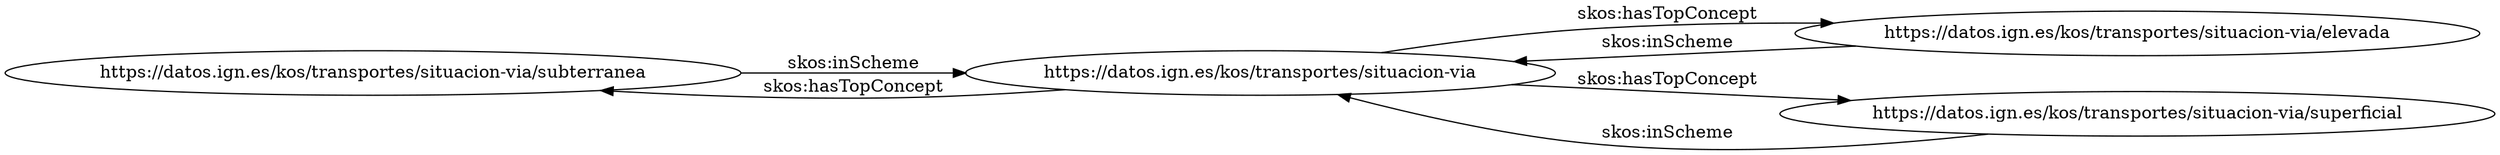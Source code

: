 digraph ar2dtool_diagram { 
rankdir=LR;
size="1501"
	"https://datos.ign.es/kos/transportes/situacion-via/subterranea" -> "https://datos.ign.es/kos/transportes/situacion-via" [ label = "skos:inScheme" ];
	"https://datos.ign.es/kos/transportes/situacion-via/elevada" -> "https://datos.ign.es/kos/transportes/situacion-via" [ label = "skos:inScheme" ];
	"https://datos.ign.es/kos/transportes/situacion-via/superficial" -> "https://datos.ign.es/kos/transportes/situacion-via" [ label = "skos:inScheme" ];
	"https://datos.ign.es/kos/transportes/situacion-via" -> "https://datos.ign.es/kos/transportes/situacion-via/elevada" [ label = "skos:hasTopConcept" ];
	"https://datos.ign.es/kos/transportes/situacion-via" -> "https://datos.ign.es/kos/transportes/situacion-via/superficial" [ label = "skos:hasTopConcept" ];
	"https://datos.ign.es/kos/transportes/situacion-via" -> "https://datos.ign.es/kos/transportes/situacion-via/subterranea" [ label = "skos:hasTopConcept" ];

}
